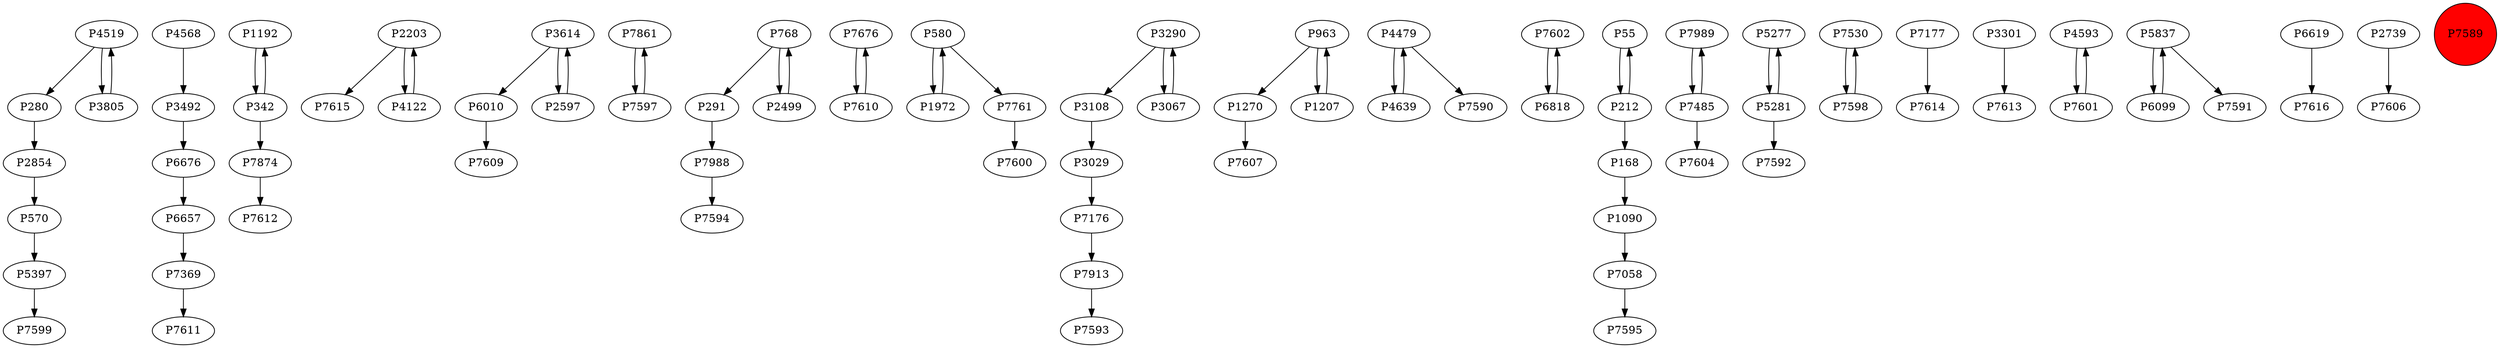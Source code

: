 digraph {
	P280 -> P2854
	P6657 -> P7369
	P2854 -> P570
	P1192 -> P342
	P2203 -> P7615
	P4519 -> P280
	P6010 -> P7609
	P7861 -> P7597
	P291 -> P7988
	P7676 -> P7610
	P7761 -> P7600
	P3029 -> P7176
	P963 -> P1270
	P768 -> P2499
	P342 -> P7874
	P7176 -> P7913
	P7874 -> P7612
	P4479 -> P4639
	P4519 -> P3805
	P7602 -> P6818
	P3805 -> P4519
	P55 -> P212
	P1270 -> P7607
	P768 -> P291
	P6818 -> P7602
	P570 -> P5397
	P7989 -> P7485
	P4639 -> P4479
	P3290 -> P3108
	P6676 -> P6657
	P7610 -> P7676
	P5277 -> P5281
	P1090 -> P7058
	P4479 -> P7590
	P7530 -> P7598
	P7177 -> P7614
	P1972 -> P580
	P580 -> P1972
	P3301 -> P7613
	P7485 -> P7604
	P7598 -> P7530
	P3067 -> P3290
	P7369 -> P7611
	P2499 -> P768
	P212 -> P55
	P3290 -> P3067
	P4593 -> P7601
	P3614 -> P2597
	P2597 -> P3614
	P7597 -> P7861
	P7601 -> P4593
	P580 -> P7761
	P7988 -> P7594
	P1207 -> P963
	P5837 -> P6099
	P4122 -> P2203
	P5837 -> P7591
	P7913 -> P7593
	P5281 -> P5277
	P6099 -> P5837
	P5397 -> P7599
	P7485 -> P7989
	P3108 -> P3029
	P168 -> P1090
	P342 -> P1192
	P7058 -> P7595
	P4568 -> P3492
	P3492 -> P6676
	P6619 -> P7616
	P3614 -> P6010
	P963 -> P1207
	P2739 -> P7606
	P2203 -> P4122
	P5281 -> P7592
	P212 -> P168
	P7589 [shape=circle]
	P7589 [style=filled]
	P7589 [fillcolor=red]
}